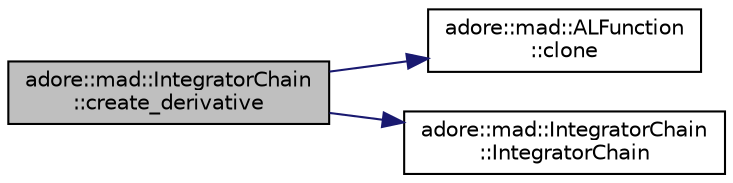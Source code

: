 digraph "adore::mad::IntegratorChain::create_derivative"
{
 // LATEX_PDF_SIZE
  edge [fontname="Helvetica",fontsize="10",labelfontname="Helvetica",labelfontsize="10"];
  node [fontname="Helvetica",fontsize="10",shape=record];
  rankdir="LR";
  Node1 [label="adore::mad::IntegratorChain\l::create_derivative",height=0.2,width=0.4,color="black", fillcolor="grey75", style="filled", fontcolor="black",tooltip=" "];
  Node1 -> Node2 [color="midnightblue",fontsize="10",style="solid",fontname="Helvetica"];
  Node2 [label="adore::mad::ALFunction\l::clone",height=0.2,width=0.4,color="black", fillcolor="white", style="filled",URL="$classadore_1_1mad_1_1ALFunction.html#a3e21784680fec965fdcf4ff4c1bcbbe6",tooltip=" "];
  Node1 -> Node3 [color="midnightblue",fontsize="10",style="solid",fontname="Helvetica"];
  Node3 [label="adore::mad::IntegratorChain\l::IntegratorChain",height=0.2,width=0.4,color="black", fillcolor="white", style="filled",URL="$classadore_1_1mad_1_1IntegratorChain.html#afc77ad18456d4fc1dd87afbfe9ccc3f1",tooltip=" "];
}
